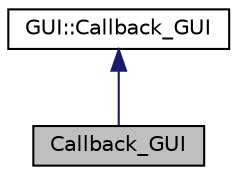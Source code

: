 digraph "Callback_GUI"
{
 // LATEX_PDF_SIZE
  edge [fontname="Helvetica",fontsize="10",labelfontname="Helvetica",labelfontsize="10"];
  node [fontname="Helvetica",fontsize="10",shape=record];
  Node1 [label="Callback_GUI",height=0.2,width=0.4,color="black", fillcolor="grey75", style="filled", fontcolor="black",tooltip=" "];
  Node2 -> Node1 [dir="back",color="midnightblue",fontsize="10",style="solid"];
  Node2 [label="GUI::Callback_GUI",height=0.2,width=0.4,color="black", fillcolor="white", style="filled",URL="$structGUI_1_1Callback__GUI.html",tooltip="Callback interface which needs to be implemented by the user."];
}
